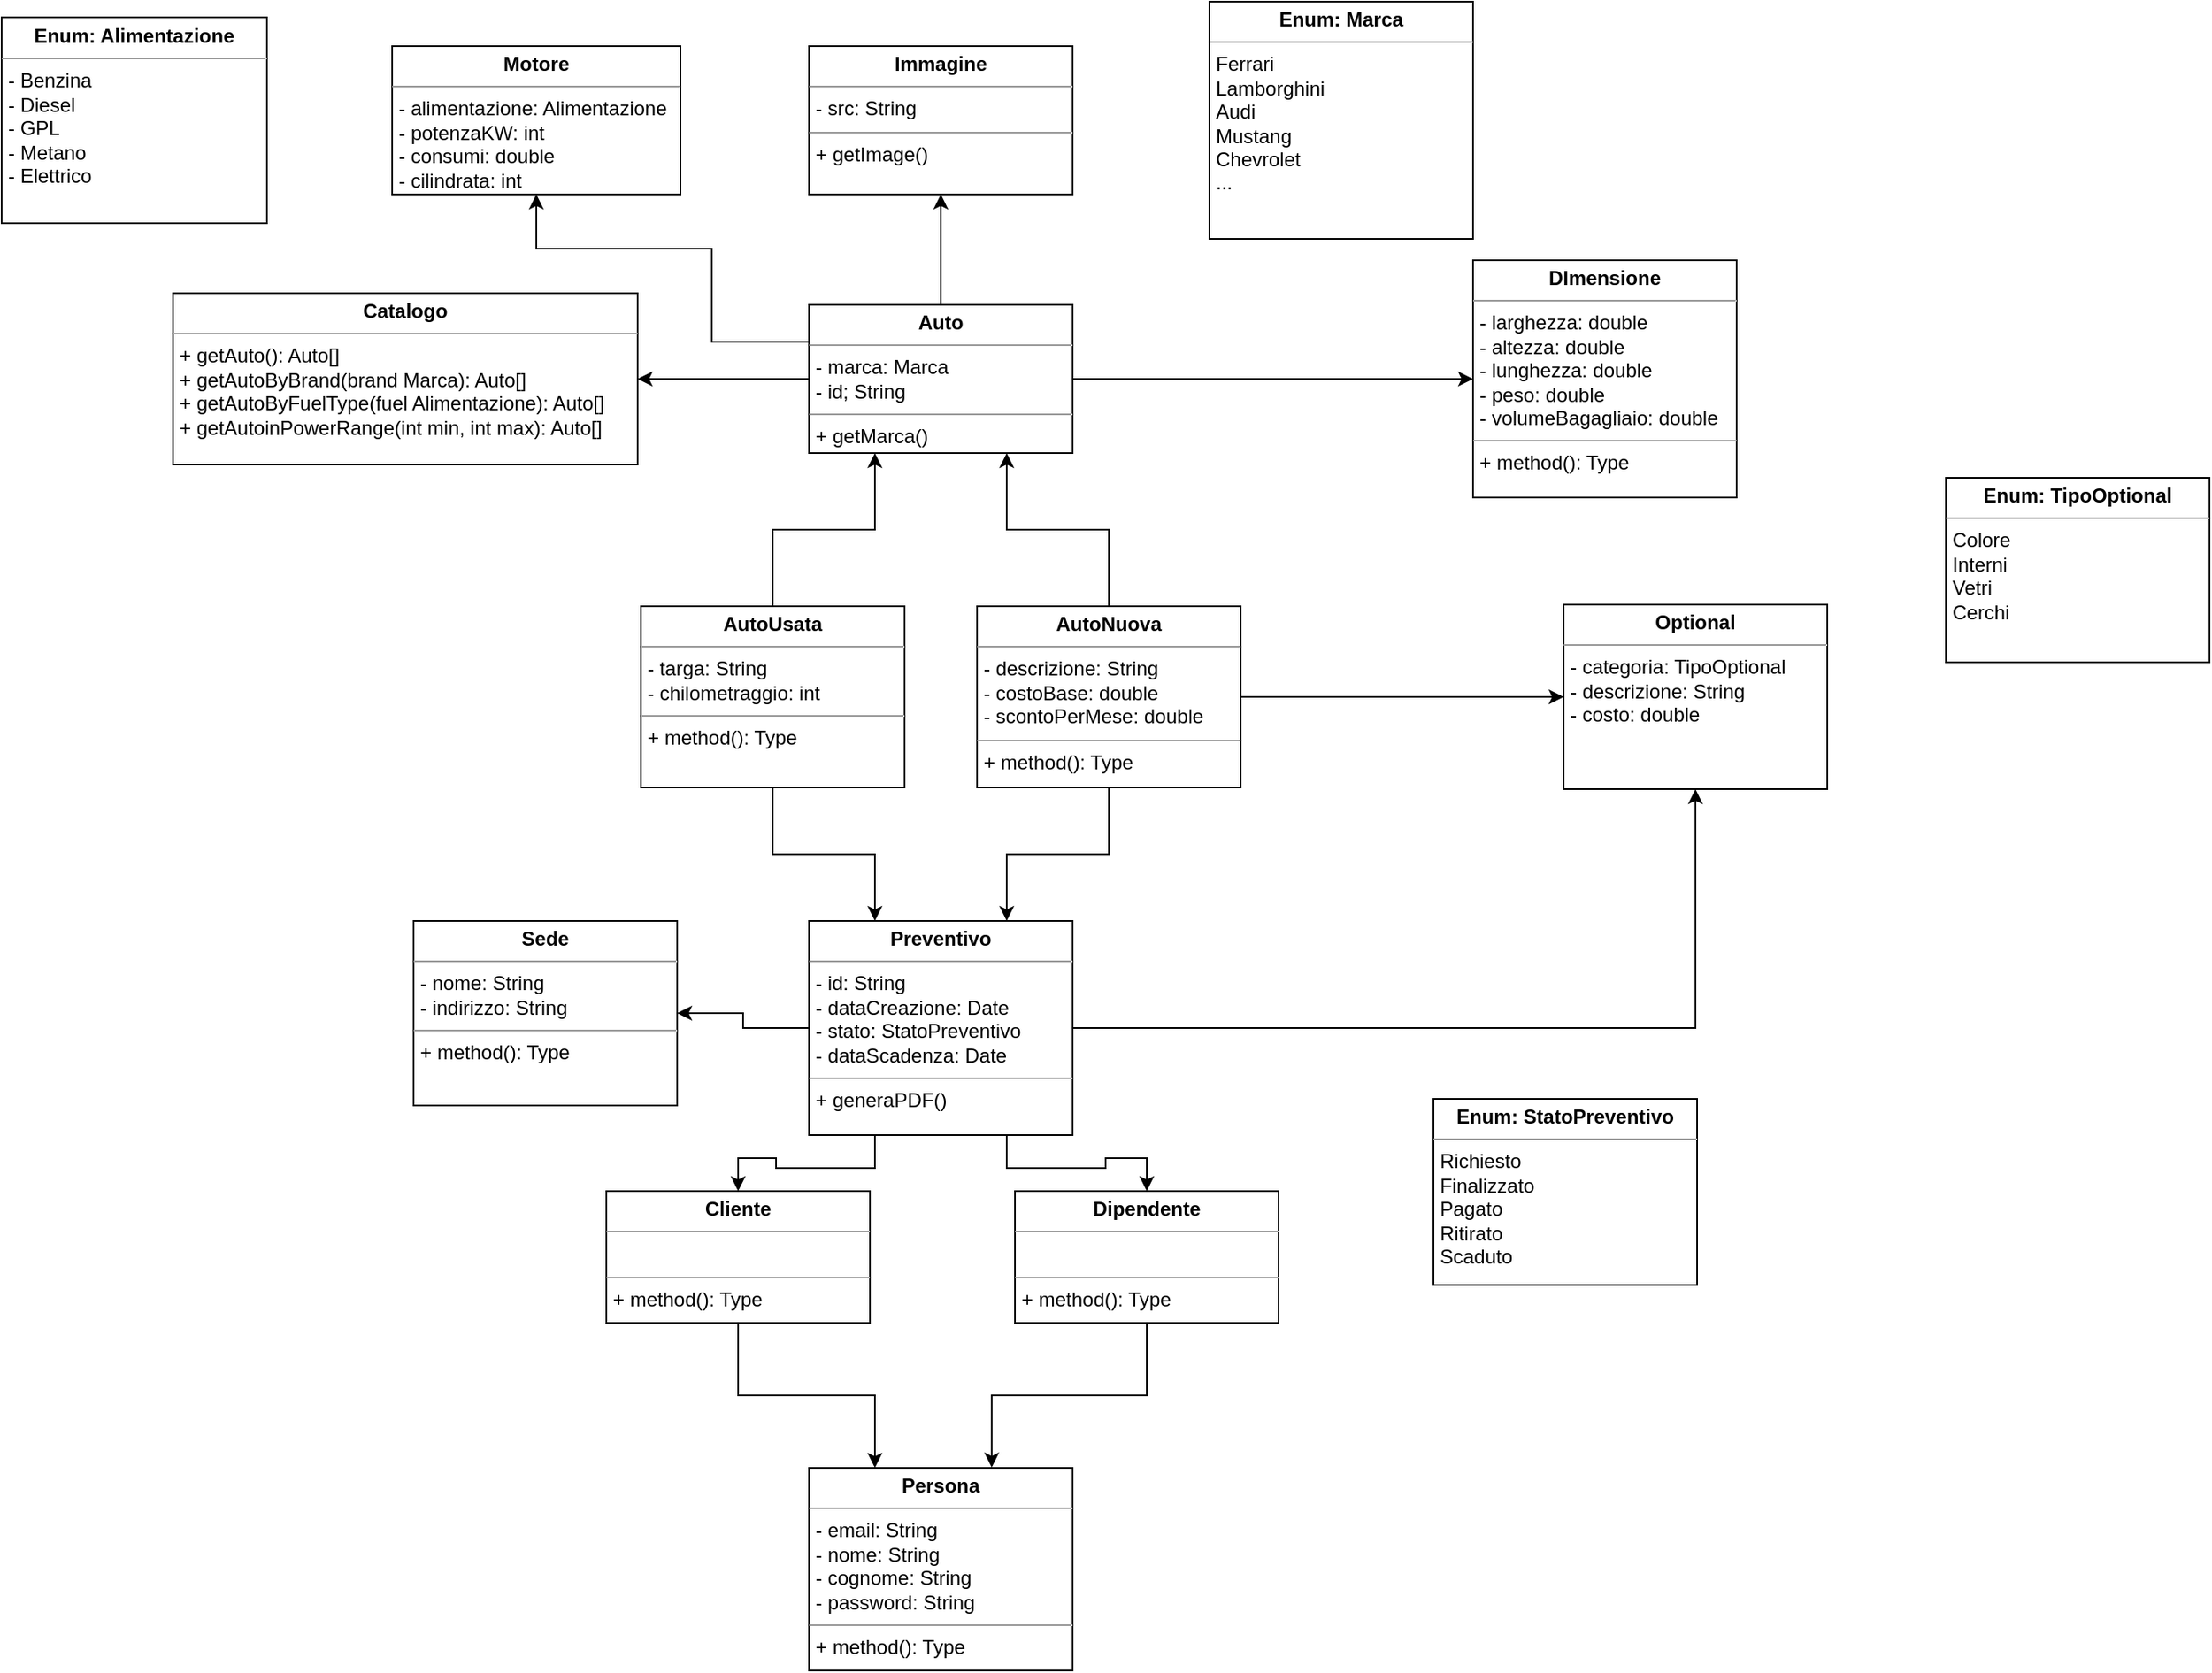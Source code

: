 <mxfile version="20.5.3" type="embed"><diagram id="23iRSUPoRavnBvh4doch" name="UML"><mxGraphModel dx="1671" dy="880" grid="0" gridSize="1" guides="1" tooltips="1" connect="1" arrows="1" fold="1" page="1" pageScale="1" pageWidth="1920" pageHeight="1200" background="#ffffff" math="0" shadow="0"><root><mxCell id="0"/><mxCell id="1" parent="0"/><mxCell id="35" value="" style="edgeStyle=orthogonalEdgeStyle;rounded=0;orthogonalLoop=1;jettySize=auto;html=1;fontFamily=Verdana;fontSize=15;fontColor=#000000;strokeColor=#000000;entryX=0.25;entryY=1;entryDx=0;entryDy=0;" parent="1" source="31" target="34" edge="1"><mxGeometry relative="1" as="geometry"/></mxCell><mxCell id="41" value="" style="edgeStyle=orthogonalEdgeStyle;rounded=0;orthogonalLoop=1;jettySize=auto;html=1;strokeColor=#000000;fontFamily=Verdana;fontSize=15;fontColor=#000000;entryX=0.25;entryY=0;entryDx=0;entryDy=0;" parent="1" source="31" target="40" edge="1"><mxGeometry relative="1" as="geometry"/></mxCell><mxCell id="31" value="&lt;p style=&quot;margin:0px;margin-top:4px;text-align:center;&quot;&gt;&lt;b&gt;AutoUsata&lt;/b&gt;&lt;/p&gt;&lt;hr size=&quot;1&quot;&gt;&lt;p style=&quot;margin:0px;margin-left:4px;&quot;&gt;- targa: String&lt;/p&gt;&lt;p style=&quot;margin:0px;margin-left:4px;&quot;&gt;- chilometraggio: int&lt;/p&gt;&lt;hr size=&quot;1&quot;&gt;&lt;p style=&quot;margin:0px;margin-left:4px;&quot;&gt;+ method(): Type&lt;/p&gt;" style="verticalAlign=top;align=left;overflow=fill;fontSize=12;fontFamily=Helvetica;html=1;labelBackgroundColor=none;labelBorderColor=none;fillStyle=auto;strokeColor=#000000;fontColor=#000000;fillColor=none;gradientColor=none;" parent="1" vertex="1"><mxGeometry x="582" y="448" width="160" height="110" as="geometry"/></mxCell><mxCell id="68" value="" style="edgeStyle=orthogonalEdgeStyle;rounded=0;orthogonalLoop=1;jettySize=auto;html=1;strokeColor=#000000;" parent="1" source="34" target="67" edge="1"><mxGeometry relative="1" as="geometry"/></mxCell><mxCell id="72" value="" style="edgeStyle=orthogonalEdgeStyle;rounded=0;orthogonalLoop=1;jettySize=auto;html=1;strokeColor=#000000;" parent="1" source="34" target="71" edge="1"><mxGeometry relative="1" as="geometry"/></mxCell><mxCell id="79" style="edgeStyle=orthogonalEdgeStyle;rounded=0;orthogonalLoop=1;jettySize=auto;html=1;exitX=0;exitY=0.25;exitDx=0;exitDy=0;entryX=0.5;entryY=1;entryDx=0;entryDy=0;strokeColor=#000000;" parent="1" source="34" target="75" edge="1"><mxGeometry relative="1" as="geometry"><Array as="points"><mxPoint x="625" y="288"/><mxPoint x="625" y="231"/><mxPoint x="518" y="231"/></Array></mxGeometry></mxCell><mxCell id="34" value="&lt;p style=&quot;margin:0px;margin-top:4px;text-align:center;&quot;&gt;&lt;b&gt;Auto&lt;/b&gt;&lt;/p&gt;&lt;hr size=&quot;1&quot;&gt;&lt;p style=&quot;margin:0px;margin-left:4px;&quot;&gt;- marca: Marca&lt;/p&gt;&lt;p style=&quot;margin:0px;margin-left:4px;&quot;&gt;- id; String&lt;/p&gt;&lt;hr size=&quot;1&quot;&gt;&lt;p style=&quot;margin:0px;margin-left:4px;&quot;&gt;+ getMarca()&lt;/p&gt;&lt;p style=&quot;margin:0px;margin-left:4px;&quot;&gt;&lt;br&gt;&lt;/p&gt;" style="verticalAlign=top;align=left;overflow=fill;fontSize=12;fontFamily=Helvetica;html=1;labelBackgroundColor=none;labelBorderColor=none;fillStyle=auto;strokeColor=#000000;fontColor=#000000;fillColor=none;gradientColor=none;" parent="1" vertex="1"><mxGeometry x="684" y="265" width="160" height="90" as="geometry"/></mxCell><mxCell id="39" style="edgeStyle=orthogonalEdgeStyle;rounded=0;orthogonalLoop=1;jettySize=auto;html=1;entryX=0.75;entryY=1;entryDx=0;entryDy=0;strokeColor=#000000;fontFamily=Verdana;fontSize=15;fontColor=#000000;" parent="1" source="37" target="34" edge="1"><mxGeometry relative="1" as="geometry"/></mxCell><mxCell id="42" style="edgeStyle=orthogonalEdgeStyle;rounded=0;orthogonalLoop=1;jettySize=auto;html=1;exitX=0.5;exitY=1;exitDx=0;exitDy=0;entryX=0.75;entryY=0;entryDx=0;entryDy=0;strokeColor=#000000;fontFamily=Verdana;fontSize=15;fontColor=#000000;" parent="1" source="37" target="40" edge="1"><mxGeometry relative="1" as="geometry"/></mxCell><mxCell id="66" style="edgeStyle=orthogonalEdgeStyle;rounded=0;orthogonalLoop=1;jettySize=auto;html=1;exitX=1;exitY=0.5;exitDx=0;exitDy=0;entryX=0;entryY=0.5;entryDx=0;entryDy=0;strokeColor=#000000;fontFamily=Verdana;fontSize=15;fontColor=#000000;endArrow=classic;endFill=1;" parent="1" source="37" target="61" edge="1"><mxGeometry relative="1" as="geometry"/></mxCell><mxCell id="82" style="edgeStyle=orthogonalEdgeStyle;rounded=0;orthogonalLoop=1;jettySize=auto;html=1;exitX=1;exitY=0.5;exitDx=0;exitDy=0;strokeColor=#000000;" parent="1" source="34" target="81" edge="1"><mxGeometry relative="1" as="geometry"/></mxCell><mxCell id="37" value="&lt;p style=&quot;margin:0px;margin-top:4px;text-align:center;&quot;&gt;&lt;b&gt;AutoNuova&lt;/b&gt;&lt;/p&gt;&lt;hr size=&quot;1&quot;&gt;&lt;p style=&quot;margin:0px;margin-left:4px;&quot;&gt;- descrizione: String&lt;/p&gt;&lt;p style=&quot;margin:0px;margin-left:4px;&quot;&gt;- costoBase: double&lt;/p&gt;&lt;p style=&quot;margin:0px;margin-left:4px;&quot;&gt;- scontoPerMese: double&lt;/p&gt;&lt;hr size=&quot;1&quot;&gt;&lt;p style=&quot;margin:0px;margin-left:4px;&quot;&gt;+ method(): Type&lt;/p&gt;" style="verticalAlign=top;align=left;overflow=fill;fontSize=12;fontFamily=Helvetica;html=1;labelBackgroundColor=none;labelBorderColor=none;fillStyle=auto;strokeColor=#000000;fontColor=#000000;fillColor=none;gradientColor=none;" parent="1" vertex="1"><mxGeometry x="786" y="448" width="160" height="110" as="geometry"/></mxCell><mxCell id="38" style="edgeStyle=orthogonalEdgeStyle;rounded=0;orthogonalLoop=1;jettySize=auto;html=1;exitX=0.5;exitY=1;exitDx=0;exitDy=0;strokeColor=#000000;fontFamily=Verdana;fontSize=15;fontColor=#000000;" parent="1" source="37" target="37" edge="1"><mxGeometry relative="1" as="geometry"/></mxCell><mxCell id="44" value="" style="edgeStyle=orthogonalEdgeStyle;rounded=0;orthogonalLoop=1;jettySize=auto;html=1;strokeColor=#000000;fontFamily=Verdana;fontSize=15;fontColor=#000000;" parent="1" source="40" target="43" edge="1"><mxGeometry relative="1" as="geometry"/></mxCell><mxCell id="54" style="edgeStyle=orthogonalEdgeStyle;rounded=0;orthogonalLoop=1;jettySize=auto;html=1;exitX=0.25;exitY=1;exitDx=0;exitDy=0;entryX=0.5;entryY=0;entryDx=0;entryDy=0;strokeColor=#000000;fontFamily=Verdana;fontSize=15;fontColor=#000000;" parent="1" source="40" target="45" edge="1"><mxGeometry relative="1" as="geometry"/></mxCell><mxCell id="57" value="" style="edgeStyle=orthogonalEdgeStyle;rounded=0;orthogonalLoop=1;jettySize=auto;html=1;strokeColor=#000000;fontFamily=Verdana;fontSize=15;fontColor=#000000;exitX=0.75;exitY=1;exitDx=0;exitDy=0;" parent="1" source="40" target="56" edge="1"><mxGeometry relative="1" as="geometry"/></mxCell><mxCell id="62" value="" style="edgeStyle=orthogonalEdgeStyle;rounded=0;orthogonalLoop=1;jettySize=auto;html=1;strokeColor=#000000;fontFamily=Verdana;fontSize=15;fontColor=#000000;" parent="1" source="40" target="61" edge="1"><mxGeometry relative="1" as="geometry"/></mxCell><mxCell id="40" value="&lt;p style=&quot;margin:0px;margin-top:4px;text-align:center;&quot;&gt;&lt;b&gt;Preventivo&lt;/b&gt;&lt;/p&gt;&lt;hr size=&quot;1&quot;&gt;&lt;p style=&quot;margin:0px;margin-left:4px;&quot;&gt;- id: String&lt;/p&gt;&lt;p style=&quot;margin:0px;margin-left:4px;&quot;&gt;- dataCreazione: Date&lt;/p&gt;&lt;p style=&quot;margin:0px;margin-left:4px;&quot;&gt;- stato: StatoPreventivo&lt;/p&gt;&lt;p style=&quot;margin:0px;margin-left:4px;&quot;&gt;- dataScadenza: Date&lt;/p&gt;&lt;hr size=&quot;1&quot;&gt;&lt;p style=&quot;margin:0px;margin-left:4px;&quot;&gt;+ generaPDF()&lt;/p&gt;" style="verticalAlign=top;align=left;overflow=fill;fontSize=12;fontFamily=Helvetica;html=1;labelBackgroundColor=none;labelBorderColor=none;fillStyle=auto;strokeColor=#000000;fontColor=#000000;fillColor=none;gradientColor=none;" parent="1" vertex="1"><mxGeometry x="684" y="639" width="160" height="130" as="geometry"/></mxCell><mxCell id="43" value="&lt;p style=&quot;margin:0px;margin-top:4px;text-align:center;&quot;&gt;&lt;b&gt;Sede&lt;/b&gt;&lt;/p&gt;&lt;hr size=&quot;1&quot;&gt;&lt;p style=&quot;margin:0px;margin-left:4px;&quot;&gt;- nome: String&lt;/p&gt;&lt;p style=&quot;margin:0px;margin-left:4px;&quot;&gt;- indirizzo: String&lt;/p&gt;&lt;hr size=&quot;1&quot;&gt;&lt;p style=&quot;margin:0px;margin-left:4px;&quot;&gt;+ method(): Type&lt;/p&gt;" style="verticalAlign=top;align=left;overflow=fill;fontSize=12;fontFamily=Helvetica;html=1;labelBackgroundColor=none;labelBorderColor=none;fillStyle=auto;strokeColor=#000000;fontColor=#000000;fillColor=none;gradientColor=none;" parent="1" vertex="1"><mxGeometry x="444" y="639" width="160" height="112" as="geometry"/></mxCell><mxCell id="51" value="" style="edgeStyle=orthogonalEdgeStyle;rounded=0;orthogonalLoop=1;jettySize=auto;html=1;strokeColor=#000000;fontFamily=Verdana;fontSize=15;fontColor=#000000;entryX=0.25;entryY=0;entryDx=0;entryDy=0;" parent="1" source="45" target="50" edge="1"><mxGeometry relative="1" as="geometry"/></mxCell><mxCell id="45" value="&lt;p style=&quot;margin:0px;margin-top:4px;text-align:center;&quot;&gt;&lt;b&gt;Cliente&lt;/b&gt;&lt;/p&gt;&lt;hr size=&quot;1&quot;&gt;&lt;p style=&quot;margin:0px;margin-left:4px;&quot;&gt;&lt;br&gt;&lt;/p&gt;&lt;hr size=&quot;1&quot;&gt;&lt;p style=&quot;margin:0px;margin-left:4px;&quot;&gt;+ method(): Type&lt;/p&gt;" style="verticalAlign=top;align=left;overflow=fill;fontSize=12;fontFamily=Helvetica;html=1;labelBackgroundColor=none;labelBorderColor=none;fillStyle=auto;strokeColor=#000000;fontColor=#000000;fillColor=none;gradientColor=none;" parent="1" vertex="1"><mxGeometry x="561" y="803" width="160" height="80" as="geometry"/></mxCell><mxCell id="50" value="&lt;p style=&quot;margin:0px;margin-top:4px;text-align:center;&quot;&gt;&lt;b&gt;Persona&lt;/b&gt;&lt;/p&gt;&lt;hr size=&quot;1&quot;&gt;&lt;p style=&quot;margin:0px;margin-left:4px;&quot;&gt;&lt;span style=&quot;background-color: initial;&quot;&gt;- email: String&lt;/span&gt;&lt;br&gt;&lt;/p&gt;&lt;p style=&quot;margin:0px;margin-left:4px;&quot;&gt;&lt;span style=&quot;background-color: initial;&quot;&gt;- nome: String&lt;/span&gt;&lt;/p&gt;&lt;p style=&quot;margin:0px;margin-left:4px;&quot;&gt;- cognome: String&lt;/p&gt;&lt;p style=&quot;margin:0px;margin-left:4px;&quot;&gt;- password: String&lt;/p&gt;&lt;hr size=&quot;1&quot;&gt;&lt;p style=&quot;margin:0px;margin-left:4px;&quot;&gt;+ method(): Type&lt;/p&gt;" style="verticalAlign=top;align=left;overflow=fill;fontSize=12;fontFamily=Helvetica;html=1;labelBackgroundColor=none;labelBorderColor=none;fillStyle=auto;strokeColor=#000000;fontColor=#000000;fillColor=none;gradientColor=none;" parent="1" vertex="1"><mxGeometry x="684" y="971" width="160" height="123" as="geometry"/></mxCell><mxCell id="58" style="edgeStyle=orthogonalEdgeStyle;rounded=0;orthogonalLoop=1;jettySize=auto;html=1;exitX=0.5;exitY=1;exitDx=0;exitDy=0;entryX=0.693;entryY=-0.002;entryDx=0;entryDy=0;entryPerimeter=0;strokeColor=#000000;fontFamily=Verdana;fontSize=15;fontColor=#000000;" parent="1" source="56" target="50" edge="1"><mxGeometry relative="1" as="geometry"/></mxCell><mxCell id="56" value="&lt;p style=&quot;margin:0px;margin-top:4px;text-align:center;&quot;&gt;&lt;b&gt;Dipendente&lt;/b&gt;&lt;/p&gt;&lt;hr size=&quot;1&quot;&gt;&lt;p style=&quot;margin:0px;margin-left:4px;&quot;&gt;&lt;br&gt;&lt;/p&gt;&lt;hr size=&quot;1&quot;&gt;&lt;p style=&quot;margin:0px;margin-left:4px;&quot;&gt;+ method(): Type&lt;/p&gt;" style="verticalAlign=top;align=left;overflow=fill;fontSize=12;fontFamily=Helvetica;html=1;labelBackgroundColor=none;labelBorderColor=none;fillStyle=auto;strokeColor=#000000;fontColor=#000000;fillColor=none;gradientColor=none;" parent="1" vertex="1"><mxGeometry x="809" y="803" width="160" height="80" as="geometry"/></mxCell><mxCell id="59" value="&lt;p style=&quot;margin:0px;margin-top:4px;text-align:center;&quot;&gt;&lt;b&gt;Enum: StatoPreventivo&lt;/b&gt;&lt;/p&gt;&lt;hr size=&quot;1&quot;&gt;&lt;p style=&quot;margin:0px;margin-left:4px;&quot;&gt;Richiesto&lt;/p&gt;&lt;p style=&quot;margin:0px;margin-left:4px;&quot;&gt;Finalizzato&lt;/p&gt;&lt;p style=&quot;margin:0px;margin-left:4px;&quot;&gt;Pagato&lt;/p&gt;&lt;p style=&quot;margin:0px;margin-left:4px;&quot;&gt;Ritirato&lt;/p&gt;&lt;p style=&quot;margin:0px;margin-left:4px;&quot;&gt;Scaduto&lt;/p&gt;" style="verticalAlign=top;align=left;overflow=fill;fontSize=12;fontFamily=Helvetica;html=1;labelBackgroundColor=none;labelBorderColor=none;fillStyle=auto;strokeColor=#000000;fontColor=#000000;fillColor=none;gradientColor=none;" parent="1" vertex="1"><mxGeometry x="1063" y="747" width="160" height="113" as="geometry"/></mxCell><mxCell id="61" value="&lt;p style=&quot;margin:0px;margin-top:4px;text-align:center;&quot;&gt;&lt;b&gt;Optional&lt;/b&gt;&lt;/p&gt;&lt;hr size=&quot;1&quot;&gt;&lt;p style=&quot;margin:0px;margin-left:4px;&quot;&gt;- categoria: TipoOptional&lt;/p&gt;&lt;p style=&quot;margin:0px;margin-left:4px;&quot;&gt;- descrizione: String&lt;/p&gt;&lt;p style=&quot;margin:0px;margin-left:4px;&quot;&gt;- costo: double&lt;/p&gt;" style="verticalAlign=top;align=left;overflow=fill;fontSize=12;fontFamily=Helvetica;html=1;labelBackgroundColor=none;labelBorderColor=none;fillStyle=auto;strokeColor=#000000;fontColor=#000000;fillColor=none;gradientColor=none;" parent="1" vertex="1"><mxGeometry x="1142" y="447" width="160" height="112" as="geometry"/></mxCell><mxCell id="63" value="&lt;p style=&quot;margin:0px;margin-top:4px;text-align:center;&quot;&gt;&lt;b&gt;Enum: TipoOptional&lt;/b&gt;&lt;/p&gt;&lt;hr size=&quot;1&quot;&gt;&lt;p style=&quot;margin:0px;margin-left:4px;&quot;&gt;Colore&lt;/p&gt;&lt;p style=&quot;margin:0px;margin-left:4px;&quot;&gt;Interni&lt;/p&gt;&lt;p style=&quot;margin:0px;margin-left:4px;&quot;&gt;Vetri&lt;/p&gt;&lt;p style=&quot;margin:0px;margin-left:4px;&quot;&gt;Cerchi&lt;/p&gt;" style="verticalAlign=top;align=left;overflow=fill;fontSize=12;fontFamily=Helvetica;html=1;labelBackgroundColor=none;labelBorderColor=none;fillStyle=auto;strokeColor=#000000;fontColor=#000000;fillColor=none;gradientColor=none;" parent="1" vertex="1"><mxGeometry x="1374" y="370" width="160" height="112" as="geometry"/></mxCell><mxCell id="67" value="&lt;p style=&quot;margin:0px;margin-top:4px;text-align:center;&quot;&gt;&lt;b&gt;Catalogo&lt;/b&gt;&lt;/p&gt;&lt;hr size=&quot;1&quot;&gt;&lt;p style=&quot;margin:0px;margin-left:4px;&quot;&gt;+ getAuto(): Auto[]&lt;/p&gt;&lt;p style=&quot;margin:0px;margin-left:4px;&quot;&gt;+ getAutoByBrand(brand Marca): Auto[]&lt;/p&gt;&lt;p style=&quot;margin:0px;margin-left:4px;&quot;&gt;+ getAutoByFuelType(fuel Alimentazione): Auto[]&lt;/p&gt;&lt;p style=&quot;margin:0px;margin-left:4px;&quot;&gt;+ getAutoinPowerRange(int min, int max): Auto[]&lt;/p&gt;" style="verticalAlign=top;align=left;overflow=fill;fontSize=12;fontFamily=Helvetica;html=1;labelBackgroundColor=none;labelBorderColor=none;fillStyle=auto;strokeColor=#000000;fontColor=#000000;fillColor=none;gradientColor=none;" parent="1" vertex="1"><mxGeometry x="298" y="258" width="282" height="104" as="geometry"/></mxCell><mxCell id="71" value="&lt;p style=&quot;margin:0px;margin-top:4px;text-align:center;&quot;&gt;&lt;b&gt;Immagine&lt;/b&gt;&lt;/p&gt;&lt;hr size=&quot;1&quot;&gt;&lt;p style=&quot;margin:0px;margin-left:4px;&quot;&gt;- src: String&lt;br&gt;&lt;/p&gt;&lt;hr size=&quot;1&quot;&gt;&lt;p style=&quot;margin:0px;margin-left:4px;&quot;&gt;+ getImage()&lt;/p&gt;" style="verticalAlign=top;align=left;overflow=fill;fontSize=12;fontFamily=Helvetica;html=1;labelBackgroundColor=none;labelBorderColor=none;fillStyle=auto;strokeColor=#000000;fontColor=#000000;fillColor=none;gradientColor=none;" parent="1" vertex="1"><mxGeometry x="684" y="108" width="160" height="90" as="geometry"/></mxCell><mxCell id="75" value="&lt;p style=&quot;margin:0px;margin-top:4px;text-align:center;&quot;&gt;&lt;b&gt;Motore&lt;/b&gt;&lt;/p&gt;&lt;hr size=&quot;1&quot;&gt;&lt;p style=&quot;margin:0px;margin-left:4px;&quot;&gt;- alimentazione: Alimentazione&lt;/p&gt;&lt;p style=&quot;margin:0px;margin-left:4px;&quot;&gt;- potenzaKW: int&lt;/p&gt;&lt;p style=&quot;margin:0px;margin-left:4px;&quot;&gt;- consumi: double&lt;/p&gt;&lt;p style=&quot;margin:0px;margin-left:4px;&quot;&gt;- cilindrata: int&lt;/p&gt;" style="verticalAlign=top;align=left;overflow=fill;fontSize=12;fontFamily=Helvetica;html=1;labelBackgroundColor=none;labelBorderColor=none;fillStyle=auto;strokeColor=#000000;fontColor=#000000;fillColor=none;gradientColor=none;" parent="1" vertex="1"><mxGeometry x="431" y="108" width="175" height="90" as="geometry"/></mxCell><mxCell id="78" value="&lt;p style=&quot;margin:0px;margin-top:4px;text-align:center;&quot;&gt;&lt;b&gt;Enum: Alimentazione&lt;/b&gt;&lt;/p&gt;&lt;hr size=&quot;1&quot;&gt;&lt;p style=&quot;margin:0px;margin-left:4px;&quot;&gt;- Benzina&lt;/p&gt;&lt;p style=&quot;margin:0px;margin-left:4px;&quot;&gt;- Diesel&lt;/p&gt;&lt;p style=&quot;margin:0px;margin-left:4px;&quot;&gt;- GPL&lt;/p&gt;&lt;p style=&quot;margin:0px;margin-left:4px;&quot;&gt;- Metano&lt;/p&gt;&lt;p style=&quot;margin:0px;margin-left:4px;&quot;&gt;- Elettrico&lt;/p&gt;" style="verticalAlign=top;align=left;overflow=fill;fontSize=12;fontFamily=Helvetica;html=1;labelBackgroundColor=none;labelBorderColor=none;fillStyle=auto;strokeColor=#000000;fontColor=#000000;fillColor=none;gradientColor=none;" parent="1" vertex="1"><mxGeometry x="194" y="90.5" width="161" height="125" as="geometry"/></mxCell><mxCell id="81" value="&lt;p style=&quot;margin:0px;margin-top:4px;text-align:center;&quot;&gt;&lt;b&gt;DImensione&lt;/b&gt;&lt;/p&gt;&lt;hr size=&quot;1&quot;&gt;&lt;p style=&quot;margin:0px;margin-left:4px;&quot;&gt;- larghezza: double&lt;br&gt;&lt;/p&gt;&lt;p style=&quot;margin:0px;margin-left:4px;&quot;&gt;- altezza: double&lt;/p&gt;&lt;p style=&quot;margin:0px;margin-left:4px;&quot;&gt;- lunghezza: double&lt;/p&gt;&lt;p style=&quot;margin:0px;margin-left:4px;&quot;&gt;- peso: double&lt;/p&gt;&lt;p style=&quot;margin:0px;margin-left:4px;&quot;&gt;- volumeBagagliaio: double&lt;/p&gt;&lt;hr size=&quot;1&quot;&gt;&lt;p style=&quot;margin:0px;margin-left:4px;&quot;&gt;+ method(): Type&lt;/p&gt;" style="verticalAlign=top;align=left;overflow=fill;fontSize=12;fontFamily=Helvetica;html=1;labelBackgroundColor=none;labelBorderColor=none;fillStyle=auto;strokeColor=#000000;fontColor=#000000;fillColor=none;gradientColor=none;" parent="1" vertex="1"><mxGeometry x="1087" y="238" width="160" height="144" as="geometry"/></mxCell><mxCell id="83" value="&lt;p style=&quot;margin:0px;margin-top:4px;text-align:center;&quot;&gt;&lt;b&gt;Enum: Marca&lt;/b&gt;&lt;/p&gt;&lt;hr size=&quot;1&quot;&gt;&lt;p style=&quot;margin:0px;margin-left:4px;&quot;&gt;Ferrari&lt;/p&gt;&lt;p style=&quot;margin:0px;margin-left:4px;&quot;&gt;Lamborghini&lt;/p&gt;&lt;p style=&quot;margin:0px;margin-left:4px;&quot;&gt;Audi&lt;/p&gt;&lt;p style=&quot;margin:0px;margin-left:4px;&quot;&gt;Mustang&lt;/p&gt;&lt;p style=&quot;margin:0px;margin-left:4px;&quot;&gt;Chevrolet&lt;/p&gt;&lt;p style=&quot;margin:0px;margin-left:4px;&quot;&gt;...&lt;/p&gt;" style="verticalAlign=top;align=left;overflow=fill;fontSize=12;fontFamily=Helvetica;html=1;labelBackgroundColor=none;labelBorderColor=none;fillStyle=auto;strokeColor=#000000;fontColor=#000000;fillColor=none;gradientColor=none;" parent="1" vertex="1"><mxGeometry x="927" y="81" width="160" height="144" as="geometry"/></mxCell></root></mxGraphModel></diagram></mxfile>